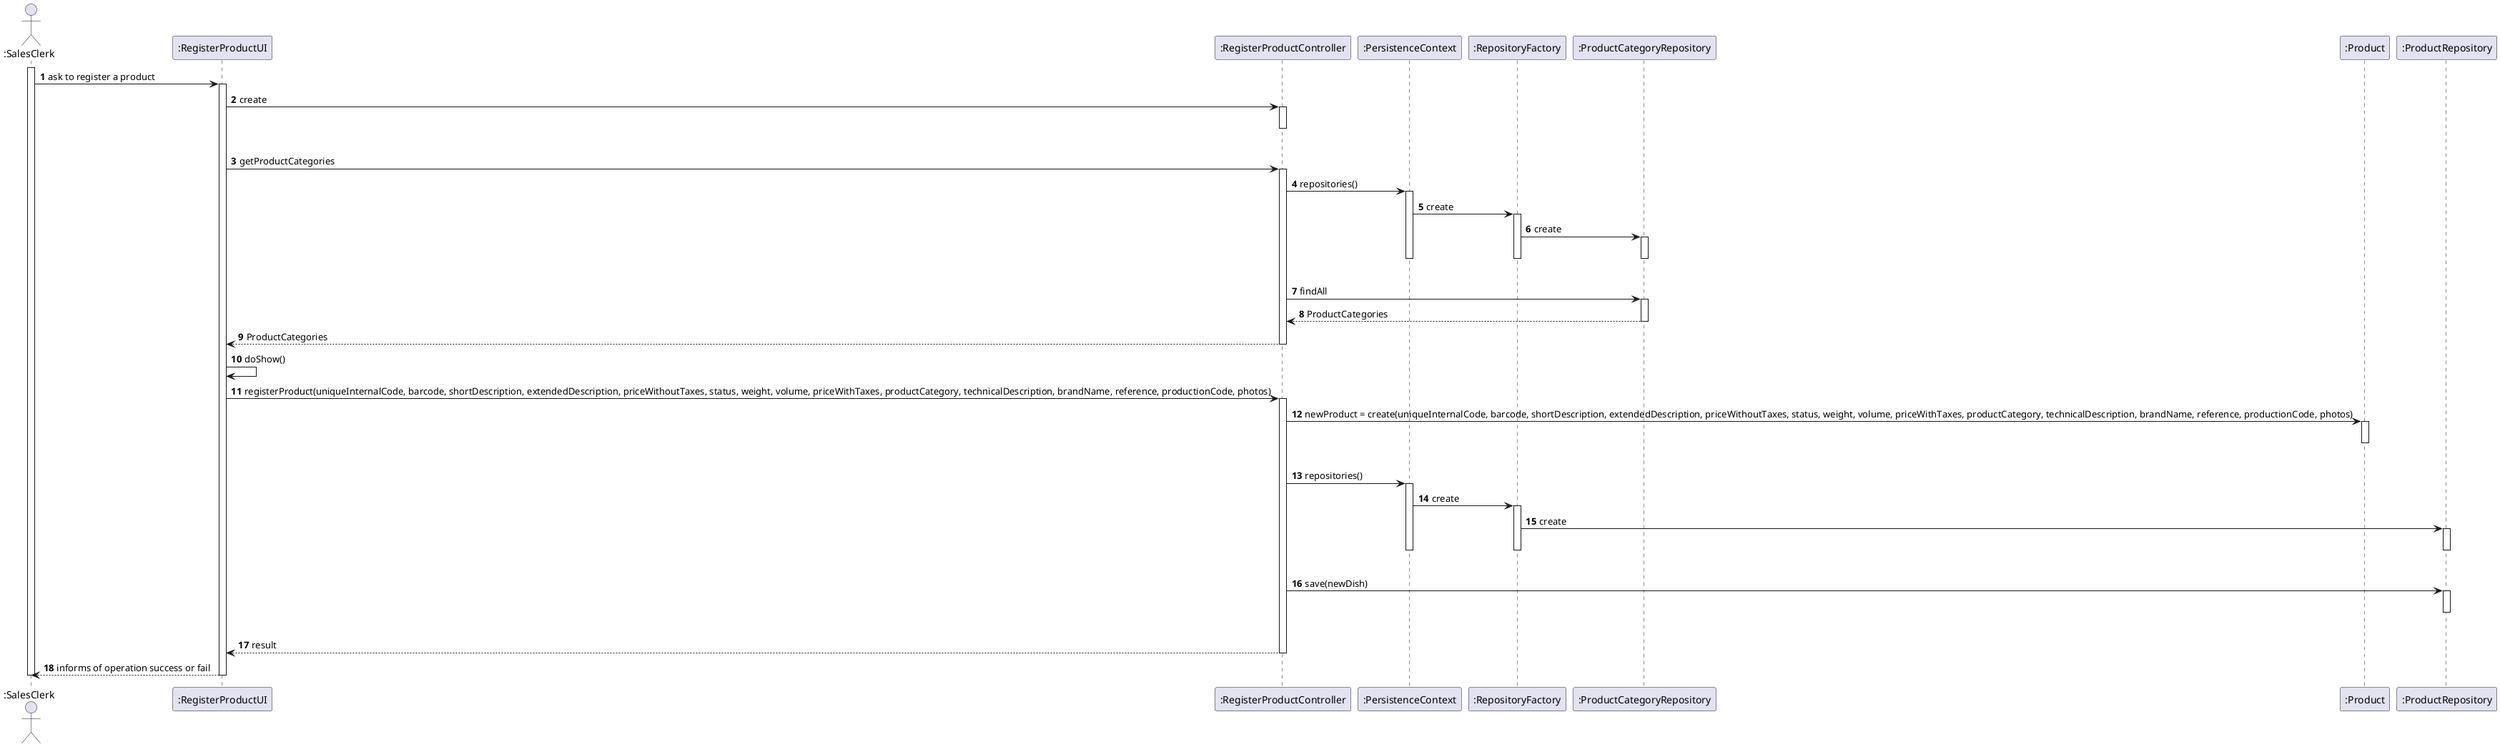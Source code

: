 @startuml
'https://plantuml.com/sequence-diagram

autonumber

Actor ":SalesClerk" as SC
participant ":RegisterProductUI" as UI
participant ":RegisterProductController" as CTRL
participant ":PersistenceContext" as Persistance
participant ":RepositoryFactory" as Factory
participant ":ProductCategoryRepository" as CatRep
participant ":Product" as Prod
participant ":ProductRepository" as ProRep

activate SC
SC -> UI : ask to register a product
activate UI
UI -> CTRL : create
activate CTRL
|||
deactivate CTRL
UI -> CTRL : getProductCategories
activate CTRL
CTRL -> Persistance : repositories()
activate Persistance
Persistance -> Factory : create
activate Factory
Factory -> CatRep : create
activate CatRep
|||
deactivate CatRep
deactivate Factory
deactivate Persistance
CTRL -> CatRep : findAll
activate CatRep
CatRep --> CTRL : ProductCategories
deactivate CatRep
CTRL --> UI : ProductCategories
deactivate CTRL
UI -> UI : doShow()
UI -> CTRL : registerProduct(uniqueInternalCode, barcode, shortDescription, extendedDescription, priceWithoutTaxes, status, weight, volume, priceWithTaxes, productCategory, technicalDescription, brandName, reference, productionCode, photos)
activate CTRL
CTRL -> Prod : newProduct = create(uniqueInternalCode, barcode, shortDescription, extendedDescription, priceWithoutTaxes, status, weight, volume, priceWithTaxes, productCategory, technicalDescription, brandName, reference, productionCode, photos)
activate Prod
|||
deactivate Prod
CTRL -> Persistance : repositories()
activate Persistance
Persistance -> Factory : create
activate Factory
Factory -> ProRep : create
activate ProRep
|||
deactivate ProRep
deactivate Factory
deactivate Persistance
CTRL -> ProRep : save(newDish)
activate ProRep
|||
deactivate ProRep
CTRL --> UI : result
deactivate CTRL
UI --> SC : informs of operation success or fail
deactivate UI
deactivate SC

@enduml